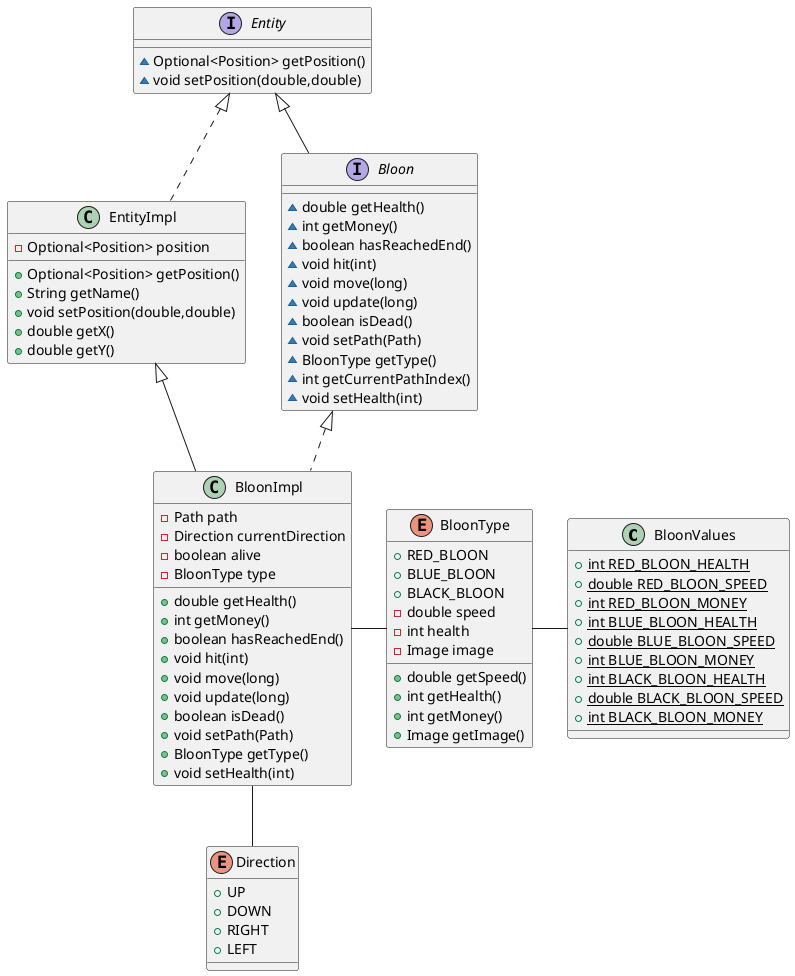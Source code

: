 @startuml
class BloonValues {
+ {static} int RED_BLOON_HEALTH
+ {static} double RED_BLOON_SPEED
+ {static} int RED_BLOON_MONEY
+ {static} int BLUE_BLOON_HEALTH
+ {static} double BLUE_BLOON_SPEED
+ {static} int BLUE_BLOON_MONEY
+ {static} int BLACK_BLOON_HEALTH
+ {static} double BLACK_BLOON_SPEED
+ {static} int BLACK_BLOON_MONEY
}
interface Entity {
~ Optional<Position> getPosition()
~ void setPosition(double,double)
}
class BloonImpl {
- Path path
- Direction currentDirection
- boolean alive
- BloonType type
+ double getHealth()
+ int getMoney()
+ boolean hasReachedEnd()
+ void hit(int)
+ void move(long)
+ void update(long)
+ boolean isDead()
+ void setPath(Path)
+ BloonType getType()
+ void setHealth(int)
}
class EntityImpl {
- Optional<Position> position
+ Optional<Position> getPosition()
+ String getName()
+ void setPosition(double,double)
+ double getX()
+ double getY()
}
enum BloonType {
+  RED_BLOON
+  BLUE_BLOON
+  BLACK_BLOON
- double speed
- int health
- Image image
+ double getSpeed()
+ int getHealth()
+ int getMoney()
+ Image getImage()
}
enum Direction {
+  UP
+  DOWN
+  RIGHT
+  LEFT
}
interface Bloon {
~ double getHealth()
~ int getMoney()
~ boolean hasReachedEnd()
~ void hit(int)
~ void move(long)
~ void update(long)
~ boolean isDead()
~ void setPath(Path)
~ BloonType getType()
~ int getCurrentPathIndex()
~ void setHealth(int)
}


Bloon <|.. BloonImpl
EntityImpl <|-- BloonImpl
Entity <|.. EntityImpl
Entity <|-- Bloon
Direction -up- BloonImpl
BloonType --left-- BloonImpl
BloonValues --left-- BloonType

@enduml